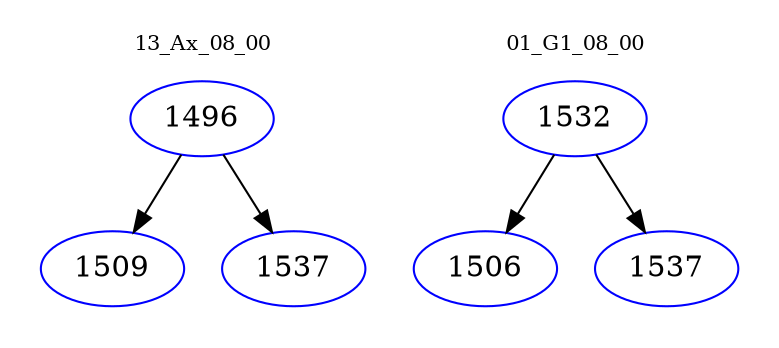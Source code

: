 digraph{
subgraph cluster_0 {
color = white
label = "13_Ax_08_00";
fontsize=10;
T0_1496 [label="1496", color="blue"]
T0_1496 -> T0_1509 [color="black"]
T0_1509 [label="1509", color="blue"]
T0_1496 -> T0_1537 [color="black"]
T0_1537 [label="1537", color="blue"]
}
subgraph cluster_1 {
color = white
label = "01_G1_08_00";
fontsize=10;
T1_1532 [label="1532", color="blue"]
T1_1532 -> T1_1506 [color="black"]
T1_1506 [label="1506", color="blue"]
T1_1532 -> T1_1537 [color="black"]
T1_1537 [label="1537", color="blue"]
}
}
